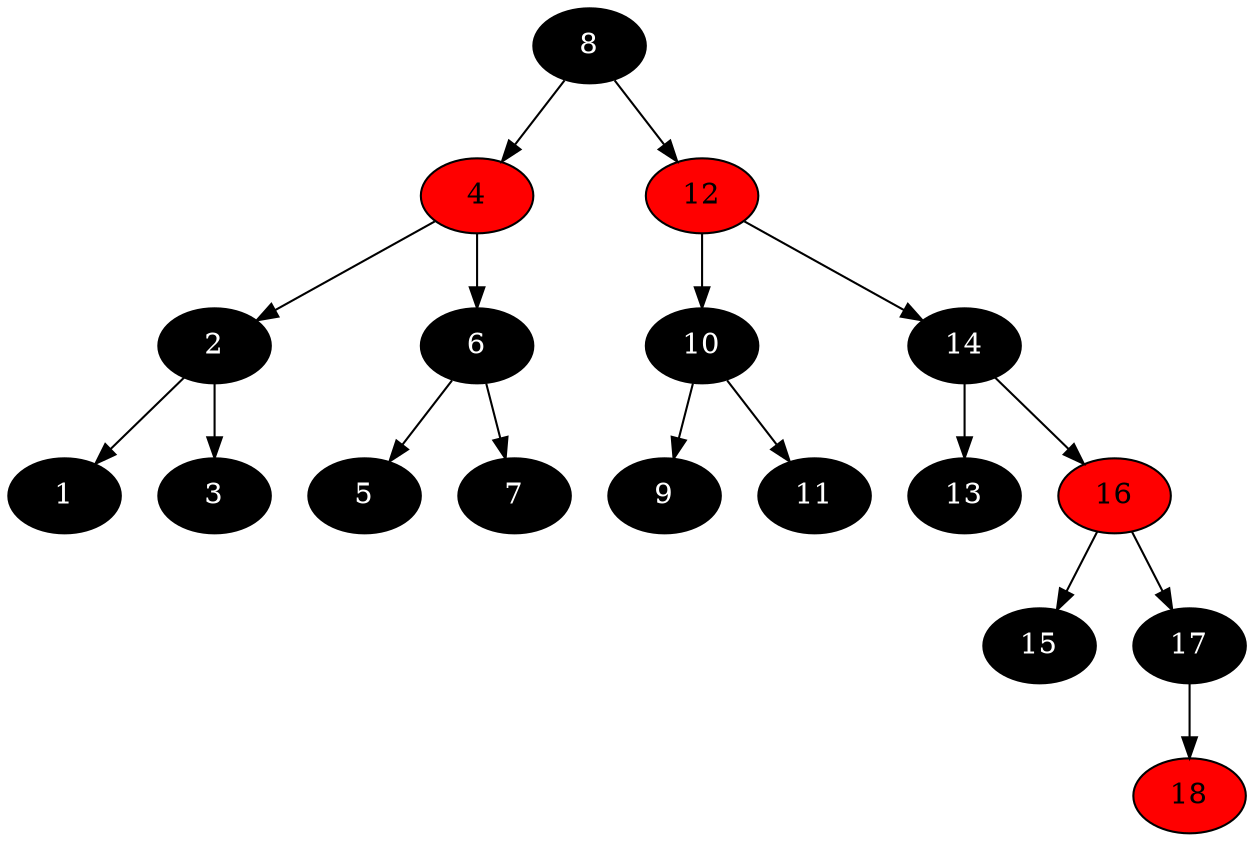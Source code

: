 digraph mentions {
8 -> 4
4 -> 2
2 -> 1
2 -> 3
4 -> 6
6 -> 5
6 -> 7
8 -> 12
12 -> 10
10 -> 9
10 -> 11
12 -> 14
14 -> 13
14 -> 16
16 -> 15
16 -> 17
17 -> 18
8[style=filled, fillcolor=black, fontcolor=white]
4[style=filled, fillcolor=red]
2[style=filled, fillcolor=black, fontcolor=white]
1[style=filled, fillcolor=black, fontcolor=white]
3[style=filled, fillcolor=black, fontcolor=white]
6[style=filled, fillcolor=black, fontcolor=white]
5[style=filled, fillcolor=black, fontcolor=white]
7[style=filled, fillcolor=black, fontcolor=white]
12[style=filled, fillcolor=red]
10[style=filled, fillcolor=black, fontcolor=white]
9[style=filled, fillcolor=black, fontcolor=white]
11[style=filled, fillcolor=black, fontcolor=white]
14[style=filled, fillcolor=black, fontcolor=white]
13[style=filled, fillcolor=black, fontcolor=white]
16[style=filled, fillcolor=red]
15[style=filled, fillcolor=black, fontcolor=white]
17[style=filled, fillcolor=black, fontcolor=white]
18[style=filled, fillcolor=red]
}
